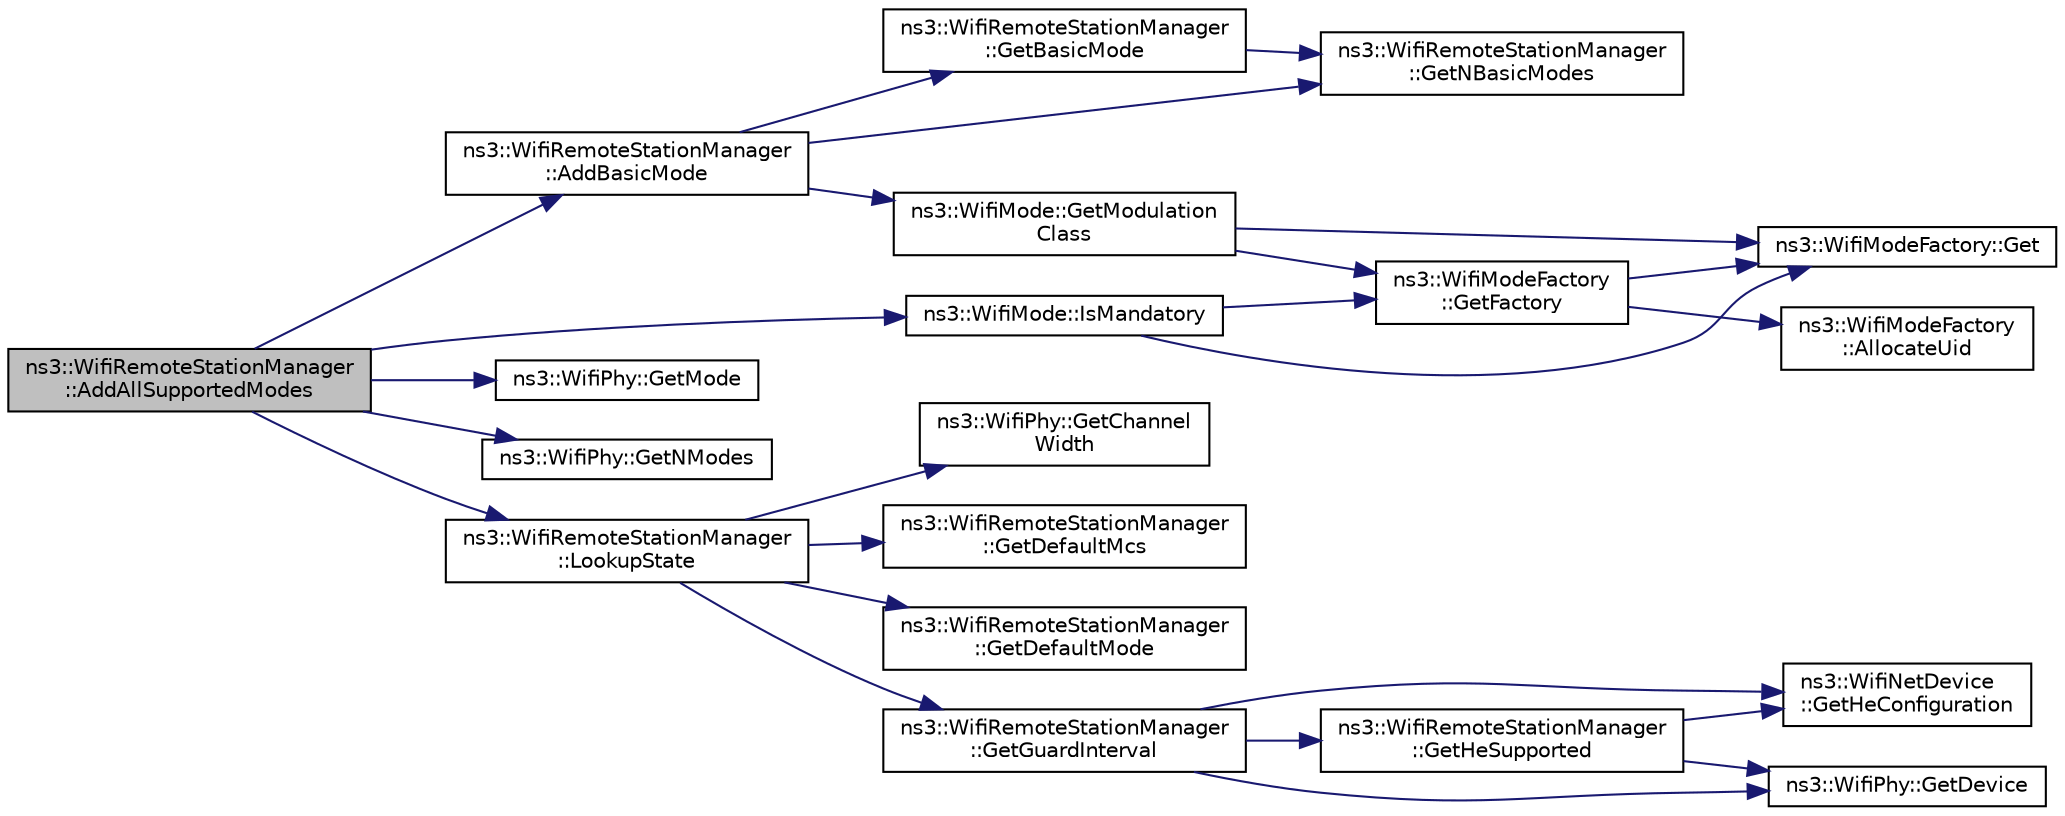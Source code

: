 digraph "ns3::WifiRemoteStationManager::AddAllSupportedModes"
{
 // LATEX_PDF_SIZE
  edge [fontname="Helvetica",fontsize="10",labelfontname="Helvetica",labelfontsize="10"];
  node [fontname="Helvetica",fontsize="10",shape=record];
  rankdir="LR";
  Node1 [label="ns3::WifiRemoteStationManager\l::AddAllSupportedModes",height=0.2,width=0.4,color="black", fillcolor="grey75", style="filled", fontcolor="black",tooltip="Invoked in a STA or AP to store all of the modes supported by a destination which is also supported l..."];
  Node1 -> Node2 [color="midnightblue",fontsize="10",style="solid",fontname="Helvetica"];
  Node2 [label="ns3::WifiRemoteStationManager\l::AddBasicMode",height=0.2,width=0.4,color="black", fillcolor="white", style="filled",URL="$classns3_1_1_wifi_remote_station_manager.html#a169339a6312b10580cb6a940228833f0",tooltip="Invoked in a STA upon association to store the set of rates which belong to the BSSBasicRateSet of th..."];
  Node2 -> Node3 [color="midnightblue",fontsize="10",style="solid",fontname="Helvetica"];
  Node3 [label="ns3::WifiRemoteStationManager\l::GetBasicMode",height=0.2,width=0.4,color="black", fillcolor="white", style="filled",URL="$classns3_1_1_wifi_remote_station_manager.html#ab239018079ee424c7dfe9a81b4abc3b0",tooltip="Return a basic mode from the set of basic modes."];
  Node3 -> Node4 [color="midnightblue",fontsize="10",style="solid",fontname="Helvetica"];
  Node4 [label="ns3::WifiRemoteStationManager\l::GetNBasicModes",height=0.2,width=0.4,color="black", fillcolor="white", style="filled",URL="$classns3_1_1_wifi_remote_station_manager.html#a433cd6f0f2b9ab512fb4c2578e661ebb",tooltip="Return the number of basic modes we support."];
  Node2 -> Node5 [color="midnightblue",fontsize="10",style="solid",fontname="Helvetica"];
  Node5 [label="ns3::WifiMode::GetModulation\lClass",height=0.2,width=0.4,color="black", fillcolor="white", style="filled",URL="$classns3_1_1_wifi_mode.html#a67e1664cac501221b63a2be307184cc9",tooltip=" "];
  Node5 -> Node6 [color="midnightblue",fontsize="10",style="solid",fontname="Helvetica"];
  Node6 [label="ns3::WifiModeFactory::Get",height=0.2,width=0.4,color="black", fillcolor="white", style="filled",URL="$classns3_1_1_wifi_mode_factory.html#a3086868810ff4347e31c63027726f544",tooltip="Return a WifiModeItem at the given UID index."];
  Node5 -> Node7 [color="midnightblue",fontsize="10",style="solid",fontname="Helvetica"];
  Node7 [label="ns3::WifiModeFactory\l::GetFactory",height=0.2,width=0.4,color="black", fillcolor="white", style="filled",URL="$classns3_1_1_wifi_mode_factory.html#a9c6f695d733355dee8d74bd1709868fc",tooltip="Return a WifiModeFactory."];
  Node7 -> Node8 [color="midnightblue",fontsize="10",style="solid",fontname="Helvetica"];
  Node8 [label="ns3::WifiModeFactory\l::AllocateUid",height=0.2,width=0.4,color="black", fillcolor="white", style="filled",URL="$classns3_1_1_wifi_mode_factory.html#a89a9c38617bd3f7be4a8919ce9675996",tooltip="Allocate a WifiModeItem from a given uniqueUid."];
  Node7 -> Node6 [color="midnightblue",fontsize="10",style="solid",fontname="Helvetica"];
  Node2 -> Node4 [color="midnightblue",fontsize="10",style="solid",fontname="Helvetica"];
  Node1 -> Node9 [color="midnightblue",fontsize="10",style="solid",fontname="Helvetica"];
  Node9 [label="ns3::WifiPhy::GetMode",height=0.2,width=0.4,color="black", fillcolor="white", style="filled",URL="$classns3_1_1_wifi_phy.html#aa1b9ecfcc6436b8882af36500cb0a2ea",tooltip="The WifiPhy::GetNModes() and WifiPhy::GetMode() methods are used (e.g., by a WifiRemoteStationManager..."];
  Node1 -> Node10 [color="midnightblue",fontsize="10",style="solid",fontname="Helvetica"];
  Node10 [label="ns3::WifiPhy::GetNModes",height=0.2,width=0.4,color="black", fillcolor="white", style="filled",URL="$classns3_1_1_wifi_phy.html#a978d3a554116b0654c40fc22e469ceaa",tooltip="The WifiPhy::GetNModes() and WifiPhy::GetMode() methods are used (e.g., by a WifiRemoteStationManager..."];
  Node1 -> Node11 [color="midnightblue",fontsize="10",style="solid",fontname="Helvetica"];
  Node11 [label="ns3::WifiMode::IsMandatory",height=0.2,width=0.4,color="black", fillcolor="white", style="filled",URL="$classns3_1_1_wifi_mode.html#af44627470a1d84ba3af706a7764d5cbb",tooltip=" "];
  Node11 -> Node6 [color="midnightblue",fontsize="10",style="solid",fontname="Helvetica"];
  Node11 -> Node7 [color="midnightblue",fontsize="10",style="solid",fontname="Helvetica"];
  Node1 -> Node12 [color="midnightblue",fontsize="10",style="solid",fontname="Helvetica"];
  Node12 [label="ns3::WifiRemoteStationManager\l::LookupState",height=0.2,width=0.4,color="black", fillcolor="white", style="filled",URL="$classns3_1_1_wifi_remote_station_manager.html#a6a5c20f231324799e383594b546ca733",tooltip="Return the state of the station associated with the given address."];
  Node12 -> Node13 [color="midnightblue",fontsize="10",style="solid",fontname="Helvetica"];
  Node13 [label="ns3::WifiPhy::GetChannel\lWidth",height=0.2,width=0.4,color="black", fillcolor="white", style="filled",URL="$classns3_1_1_wifi_phy.html#af55a96fc67e724abd99aeaeab826187f",tooltip=" "];
  Node12 -> Node14 [color="midnightblue",fontsize="10",style="solid",fontname="Helvetica"];
  Node14 [label="ns3::WifiRemoteStationManager\l::GetDefaultMcs",height=0.2,width=0.4,color="black", fillcolor="white", style="filled",URL="$classns3_1_1_wifi_remote_station_manager.html#a2422db307a1cd07b938ec2d4b8442668",tooltip="Return the default Modulation and Coding Scheme (MCS) index."];
  Node12 -> Node15 [color="midnightblue",fontsize="10",style="solid",fontname="Helvetica"];
  Node15 [label="ns3::WifiRemoteStationManager\l::GetDefaultMode",height=0.2,width=0.4,color="black", fillcolor="white", style="filled",URL="$classns3_1_1_wifi_remote_station_manager.html#a0f76976a6d7a8761b1ae1b9b74f18fbf",tooltip="Return the default transmission mode."];
  Node12 -> Node16 [color="midnightblue",fontsize="10",style="solid",fontname="Helvetica"];
  Node16 [label="ns3::WifiRemoteStationManager\l::GetGuardInterval",height=0.2,width=0.4,color="black", fillcolor="white", style="filled",URL="$classns3_1_1_wifi_remote_station_manager.html#af042a3c6cc1e936255e794c4aa21e68c",tooltip="Return the supported HE guard interval duration (in nanoseconds)."];
  Node16 -> Node17 [color="midnightblue",fontsize="10",style="solid",fontname="Helvetica"];
  Node17 [label="ns3::WifiPhy::GetDevice",height=0.2,width=0.4,color="black", fillcolor="white", style="filled",URL="$classns3_1_1_wifi_phy.html#adf2fa40dcba4e52e9bc67c6ffc819170",tooltip="Return the device this PHY is associated with."];
  Node16 -> Node18 [color="midnightblue",fontsize="10",style="solid",fontname="Helvetica"];
  Node18 [label="ns3::WifiNetDevice\l::GetHeConfiguration",height=0.2,width=0.4,color="black", fillcolor="white", style="filled",URL="$classns3_1_1_wifi_net_device.html#af4a86ccc320631308e9f1023baecdd6b",tooltip=" "];
  Node16 -> Node19 [color="midnightblue",fontsize="10",style="solid",fontname="Helvetica"];
  Node19 [label="ns3::WifiRemoteStationManager\l::GetHeSupported",height=0.2,width=0.4,color="black", fillcolor="white", style="filled",URL="$classns3_1_1_wifi_remote_station_manager.html#abf94bd5d22ad632148777a6c7e39bae0",tooltip="Return whether the device has HE capability support enabled."];
  Node19 -> Node17 [color="midnightblue",fontsize="10",style="solid",fontname="Helvetica"];
  Node19 -> Node18 [color="midnightblue",fontsize="10",style="solid",fontname="Helvetica"];
}
